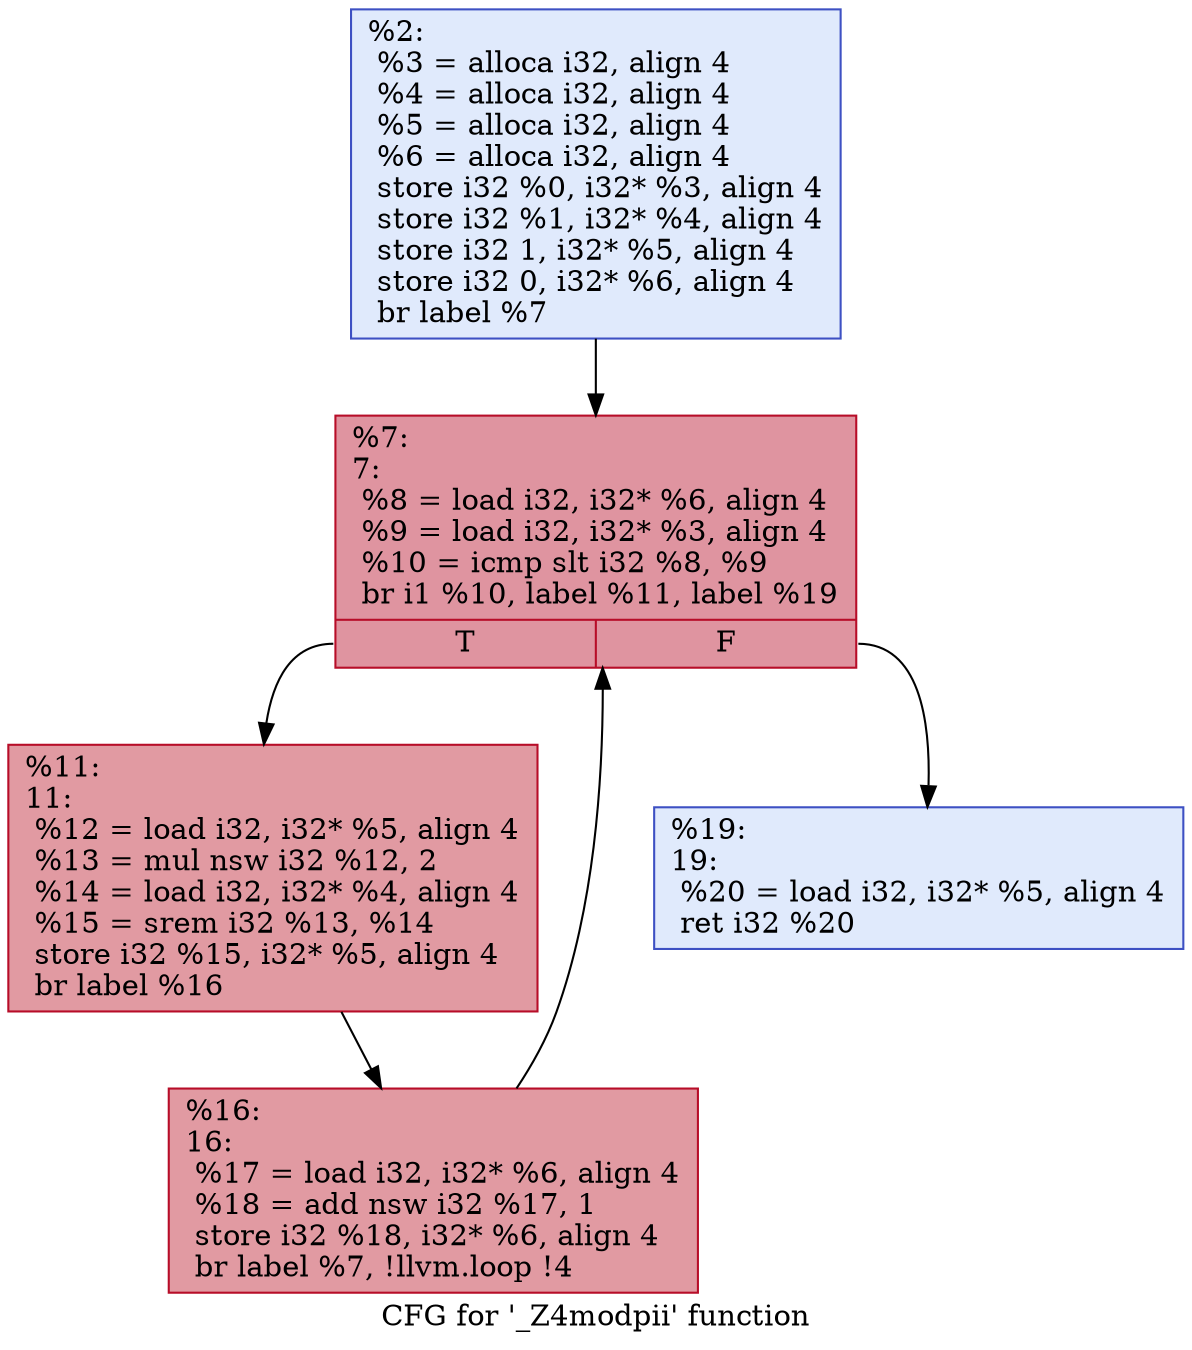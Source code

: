 digraph "CFG for '_Z4modpii' function" {
	label="CFG for '_Z4modpii' function";

	Node0x562ea5d30540 [shape=record,color="#3d50c3ff", style=filled, fillcolor="#b9d0f970",label="{%2:\l  %3 = alloca i32, align 4\l  %4 = alloca i32, align 4\l  %5 = alloca i32, align 4\l  %6 = alloca i32, align 4\l  store i32 %0, i32* %3, align 4\l  store i32 %1, i32* %4, align 4\l  store i32 1, i32* %5, align 4\l  store i32 0, i32* %6, align 4\l  br label %7\l}"];
	Node0x562ea5d30540 -> Node0x562ea5d31050;
	Node0x562ea5d31050 [shape=record,color="#b70d28ff", style=filled, fillcolor="#b70d2870",label="{%7:\l7:                                                \l  %8 = load i32, i32* %6, align 4\l  %9 = load i32, i32* %3, align 4\l  %10 = icmp slt i32 %8, %9\l  br i1 %10, label %11, label %19\l|{<s0>T|<s1>F}}"];
	Node0x562ea5d31050:s0 -> Node0x562ea5d30ce0;
	Node0x562ea5d31050:s1 -> Node0x562ea5d31310;
	Node0x562ea5d30ce0 [shape=record,color="#b70d28ff", style=filled, fillcolor="#bb1b2c70",label="{%11:\l11:                                               \l  %12 = load i32, i32* %5, align 4\l  %13 = mul nsw i32 %12, 2\l  %14 = load i32, i32* %4, align 4\l  %15 = srem i32 %13, %14\l  store i32 %15, i32* %5, align 4\l  br label %16\l}"];
	Node0x562ea5d30ce0 -> Node0x562ea5d316d0;
	Node0x562ea5d316d0 [shape=record,color="#b70d28ff", style=filled, fillcolor="#bb1b2c70",label="{%16:\l16:                                               \l  %17 = load i32, i32* %6, align 4\l  %18 = add nsw i32 %17, 1\l  store i32 %18, i32* %6, align 4\l  br label %7, !llvm.loop !4\l}"];
	Node0x562ea5d316d0 -> Node0x562ea5d31050;
	Node0x562ea5d31310 [shape=record,color="#3d50c3ff", style=filled, fillcolor="#b9d0f970",label="{%19:\l19:                                               \l  %20 = load i32, i32* %5, align 4\l  ret i32 %20\l}"];
}
